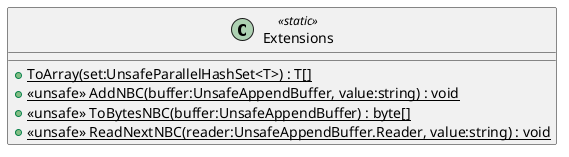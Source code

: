 @startuml
class Extensions <<static>> {
    + {static} ToArray(set:UnsafeParallelHashSet<T>) : T[]
    + {static} <<unsafe>> AddNBC(buffer:UnsafeAppendBuffer, value:string) : void
    + {static} <<unsafe>> ToBytesNBC(buffer:UnsafeAppendBuffer) : byte[]
    + {static} <<unsafe>> ReadNextNBC(reader:UnsafeAppendBuffer.Reader, value:string) : void
}
@enduml
